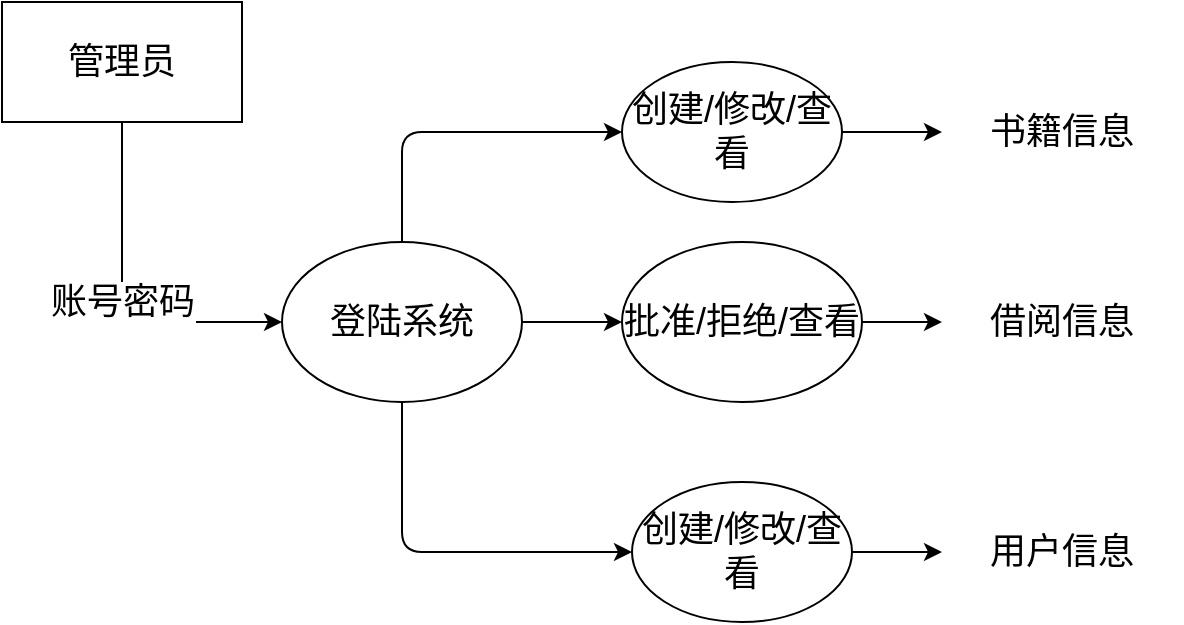 <mxfile version="14.1.8" type="device"><diagram id="wh1ADqAHJCSoAKTGVhSW" name="第 1 页"><mxGraphModel dx="1422" dy="706" grid="1" gridSize="10" guides="1" tooltips="1" connect="1" arrows="1" fold="1" page="1" pageScale="1" pageWidth="827" pageHeight="1169" math="0" shadow="0"><root><mxCell id="0"/><mxCell id="1" parent="0"/><mxCell id="I7PI-TSFbL9Xxi7sX1Fx-1" value="管理员" style="rounded=0;whiteSpace=wrap;html=1;fontSize=18;" vertex="1" parent="1"><mxGeometry x="60" y="160" width="120" height="60" as="geometry"/></mxCell><mxCell id="I7PI-TSFbL9Xxi7sX1Fx-7" value="" style="endArrow=classic;html=1;fontSize=18;exitX=0.5;exitY=1;exitDx=0;exitDy=0;edgeStyle=orthogonalEdgeStyle;" edge="1" parent="1" source="I7PI-TSFbL9Xxi7sX1Fx-1"><mxGeometry relative="1" as="geometry"><mxPoint x="360" y="330" as="sourcePoint"/><mxPoint x="200" y="320" as="targetPoint"/><Array as="points"><mxPoint x="120" y="320"/></Array></mxGeometry></mxCell><mxCell id="I7PI-TSFbL9Xxi7sX1Fx-8" value="账号密码" style="edgeLabel;resizable=0;html=1;align=center;verticalAlign=middle;fontSize=18;" connectable="0" vertex="1" parent="I7PI-TSFbL9Xxi7sX1Fx-7"><mxGeometry relative="1" as="geometry"/></mxCell><mxCell id="I7PI-TSFbL9Xxi7sX1Fx-9" style="edgeStyle=orthogonalEdgeStyle;rounded=1;orthogonalLoop=1;jettySize=auto;html=1;fontSize=18;entryX=0;entryY=0.5;entryDx=0;entryDy=0;" edge="1" parent="1" source="I7PI-TSFbL9Xxi7sX1Fx-16" target="I7PI-TSFbL9Xxi7sX1Fx-18"><mxGeometry relative="1" as="geometry"><mxPoint x="360" y="225" as="targetPoint"/><Array as="points"><mxPoint x="260" y="225"/></Array></mxGeometry></mxCell><mxCell id="I7PI-TSFbL9Xxi7sX1Fx-10" style="edgeStyle=orthogonalEdgeStyle;rounded=1;orthogonalLoop=1;jettySize=auto;html=1;fontSize=18;exitX=1;exitY=0.5;exitDx=0;exitDy=0;" edge="1" parent="1" source="I7PI-TSFbL9Xxi7sX1Fx-16" target="I7PI-TSFbL9Xxi7sX1Fx-20"><mxGeometry relative="1" as="geometry"><mxPoint x="440" y="320" as="targetPoint"/><mxPoint x="330" y="330" as="sourcePoint"/></mxGeometry></mxCell><mxCell id="I7PI-TSFbL9Xxi7sX1Fx-15" style="edgeStyle=orthogonalEdgeStyle;rounded=1;orthogonalLoop=1;jettySize=auto;html=1;fontSize=18;entryX=0;entryY=0.5;entryDx=0;entryDy=0;" edge="1" parent="1" source="I7PI-TSFbL9Xxi7sX1Fx-16" target="I7PI-TSFbL9Xxi7sX1Fx-25"><mxGeometry relative="1" as="geometry"><mxPoint x="280" y="670" as="targetPoint"/><Array as="points"><mxPoint x="260" y="435"/></Array></mxGeometry></mxCell><mxCell id="I7PI-TSFbL9Xxi7sX1Fx-16" value="登陆系统" style="ellipse;whiteSpace=wrap;html=1;fontSize=18;" vertex="1" parent="1"><mxGeometry x="200" y="280" width="120" height="80" as="geometry"/></mxCell><mxCell id="I7PI-TSFbL9Xxi7sX1Fx-17" style="edgeStyle=orthogonalEdgeStyle;rounded=1;orthogonalLoop=1;jettySize=auto;html=1;fontSize=18;entryX=0;entryY=0.5;entryDx=0;entryDy=0;exitX=1;exitY=0.5;exitDx=0;exitDy=0;" edge="1" parent="1" source="I7PI-TSFbL9Xxi7sX1Fx-18" target="I7PI-TSFbL9Xxi7sX1Fx-28"><mxGeometry relative="1" as="geometry"><mxPoint x="440" y="170" as="targetPoint"/><Array as="points"><mxPoint x="480" y="225"/><mxPoint x="480" y="225"/></Array></mxGeometry></mxCell><mxCell id="I7PI-TSFbL9Xxi7sX1Fx-18" value="创建/修改/查看" style="ellipse;whiteSpace=wrap;html=1;fontSize=18;" vertex="1" parent="1"><mxGeometry x="370" y="190" width="110" height="70" as="geometry"/></mxCell><mxCell id="I7PI-TSFbL9Xxi7sX1Fx-20" value="批准/拒绝/查看" style="ellipse;whiteSpace=wrap;html=1;fontSize=18;" vertex="1" parent="1"><mxGeometry x="370" y="280" width="120" height="80" as="geometry"/></mxCell><mxCell id="I7PI-TSFbL9Xxi7sX1Fx-32" style="edgeStyle=orthogonalEdgeStyle;rounded=0;orthogonalLoop=1;jettySize=auto;html=1;entryX=0;entryY=0.5;entryDx=0;entryDy=0;" edge="1" parent="1" source="I7PI-TSFbL9Xxi7sX1Fx-25" target="I7PI-TSFbL9Xxi7sX1Fx-31"><mxGeometry relative="1" as="geometry"/></mxCell><mxCell id="I7PI-TSFbL9Xxi7sX1Fx-25" value="创建/修改/查看" style="ellipse;whiteSpace=wrap;html=1;fontSize=18;" vertex="1" parent="1"><mxGeometry x="375" y="400" width="110" height="70" as="geometry"/></mxCell><mxCell id="I7PI-TSFbL9Xxi7sX1Fx-28" value="书籍信息" style="rounded=0;whiteSpace=wrap;html=1;fontSize=18;strokeColor=none;" vertex="1" parent="1"><mxGeometry x="530" y="195" width="120" height="60" as="geometry"/></mxCell><mxCell id="I7PI-TSFbL9Xxi7sX1Fx-21" value="借阅信息" style="rounded=0;whiteSpace=wrap;html=1;fontSize=18;strokeColor=none;" vertex="1" parent="1"><mxGeometry x="530" y="290" width="120" height="60" as="geometry"/></mxCell><mxCell id="I7PI-TSFbL9Xxi7sX1Fx-29" style="edgeStyle=orthogonalEdgeStyle;rounded=1;orthogonalLoop=1;jettySize=auto;html=1;fontSize=18;" edge="1" parent="1" source="I7PI-TSFbL9Xxi7sX1Fx-20" target="I7PI-TSFbL9Xxi7sX1Fx-21"><mxGeometry relative="1" as="geometry"><mxPoint x="590" y="390" as="targetPoint"/><mxPoint x="490" y="320" as="sourcePoint"/></mxGeometry></mxCell><mxCell id="I7PI-TSFbL9Xxi7sX1Fx-31" value="用户信息" style="rounded=0;whiteSpace=wrap;html=1;fontSize=18;strokeColor=none;" vertex="1" parent="1"><mxGeometry x="530" y="405" width="120" height="60" as="geometry"/></mxCell></root></mxGraphModel></diagram></mxfile>